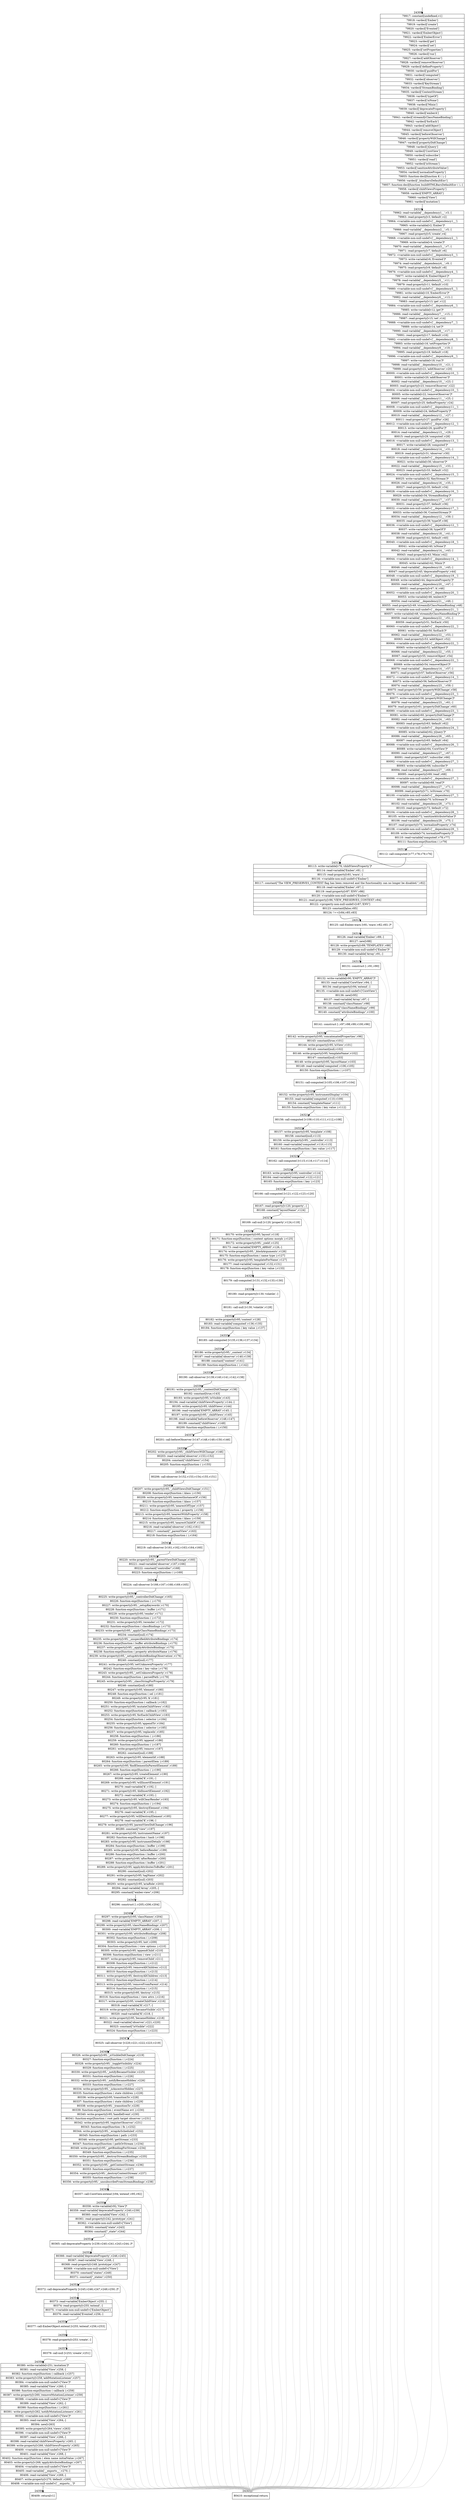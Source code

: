 digraph {
rankdir="TD"
BB_entry2041[shape=none,label=""];
BB_entry2041 -> BB24309 [tailport=s, headport=n, headlabel="    24309"]
BB24309 [shape=record label="{79917: constant[undefined,v1]|79918: vardecl['Ember']|79919: vardecl['create']|79920: vardecl['Evented']|79921: vardecl['EmberObject']|79922: vardecl['EmberError']|79923: vardecl['get']|79924: vardecl['set']|79925: vardecl['setProperties']|79926: vardecl['run']|79927: vardecl['addObserver']|79928: vardecl['removeObserver']|79929: vardecl['defineProperty']|79930: vardecl['guidFor']|79931: vardecl['computed']|79932: vardecl['observer']|79933: vardecl['KeyStream']|79934: vardecl['StreamBinding']|79935: vardecl['ContextStream']|79936: vardecl['typeOf']|79937: vardecl['isNone']|79938: vardecl['Mixin']|79939: vardecl['deprecateProperty']|79940: vardecl['emberA']|79941: vardecl['streamifyClassNameBinding']|79942: vardecl['forEach']|79943: vardecl['addObject']|79944: vardecl['removeObject']|79945: vardecl['beforeObserver']|79946: vardecl['propertyWillChange']|79947: vardecl['propertyDidChange']|79948: vardecl['jQuery']|79949: vardecl['CoreView']|79950: vardecl['subscribe']|79951: vardecl['read']|79952: vardecl['isStream']|79953: vardecl['sanitizeAttributeValue']|79954: vardecl['normalizeProperty']|79955: function-decl[function K ( ),-]|79956: vardecl['_htmlbarsDefaultEnv']|79957: function-decl[function buildHTMLBarsDefaultEnv ( ),-]|79958: vardecl['childViewsProperty']|79959: vardecl['EMPTY_ARRAY']|79960: vardecl['View']|79961: vardecl['mutation']}" ] 
BB24309 -> BB24310 [tailport=s, headport=n, headlabel="      24310"]
BB24310 [shape=record label="{79962: read-variable['__dependency1__',v3,-]|79963: read-property[v3,'default',v2]|79964: \<variable-non-null-undef\>['__dependency1__']|79965: write-variable[v2,'Ember']*|79966: read-variable['__dependency2__',v5,-]|79967: read-property[v5,'create',v4]|79968: \<variable-non-null-undef\>['__dependency2__']|79969: write-variable[v4,'create']*|79970: read-variable['__dependency3__',v7,-]|79971: read-property[v7,'default',v6]|79972: \<variable-non-null-undef\>['__dependency3__']|79973: write-variable[v6,'Evented']*|79974: read-variable['__dependency4__',v9,-]|79975: read-property[v9,'default',v8]|79976: \<variable-non-null-undef\>['__dependency4__']|79977: write-variable[v8,'EmberObject']*|79978: read-variable['__dependency5__',v11,-]|79979: read-property[v11,'default',v10]|79980: \<variable-non-null-undef\>['__dependency5__']|79981: write-variable[v10,'EmberError']*|79982: read-variable['__dependency6__',v13,-]|79983: read-property[v13,'get',v12]|79984: \<variable-non-null-undef\>['__dependency6__']|79985: write-variable[v12,'get']*|79986: read-variable['__dependency7__',v15,-]|79987: read-property[v15,'set',v14]|79988: \<variable-non-null-undef\>['__dependency7__']|79989: write-variable[v14,'set']*|79990: read-variable['__dependency8__',v17,-]|79991: read-property[v17,'default',v16]|79992: \<variable-non-null-undef\>['__dependency8__']|79993: write-variable[v16,'setProperties']*|79994: read-variable['__dependency9__',v19,-]|79995: read-property[v19,'default',v18]|79996: \<variable-non-null-undef\>['__dependency9__']|79997: write-variable[v18,'run']*|79998: read-variable['__dependency10__',v21,-]|79999: read-property[v21,'addObserver',v20]|80000: \<variable-non-null-undef\>['__dependency10__']|80001: write-variable[v20,'addObserver']*|80002: read-variable['__dependency10__',v23,-]|80003: read-property[v23,'removeObserver',v22]|80004: \<variable-non-null-undef\>['__dependency10__']|80005: write-variable[v22,'removeObserver']*|80006: read-variable['__dependency11__',v25,-]|80007: read-property[v25,'defineProperty',v24]|80008: \<variable-non-null-undef\>['__dependency11__']|80009: write-variable[v24,'defineProperty']*|80010: read-variable['__dependency12__',v27,-]|80011: read-property[v27,'guidFor',v26]|80012: \<variable-non-null-undef\>['__dependency12__']|80013: write-variable[v26,'guidFor']*|80014: read-variable['__dependency13__',v29,-]|80015: read-property[v29,'computed',v28]|80016: \<variable-non-null-undef\>['__dependency13__']|80017: write-variable[v28,'computed']*|80018: read-variable['__dependency14__',v31,-]|80019: read-property[v31,'observer',v30]|80020: \<variable-non-null-undef\>['__dependency14__']|80021: write-variable[v30,'observer']*|80022: read-variable['__dependency15__',v33,-]|80023: read-property[v33,'default',v32]|80024: \<variable-non-null-undef\>['__dependency15__']|80025: write-variable[v32,'KeyStream']*|80026: read-variable['__dependency16__',v35,-]|80027: read-property[v35,'default',v34]|80028: \<variable-non-null-undef\>['__dependency16__']|80029: write-variable[v34,'StreamBinding']*|80030: read-variable['__dependency17__',v37,-]|80031: read-property[v37,'default',v36]|80032: \<variable-non-null-undef\>['__dependency17__']|80033: write-variable[v36,'ContextStream']*|80034: read-variable['__dependency12__',v39,-]|80035: read-property[v39,'typeOf',v38]|80036: \<variable-non-null-undef\>['__dependency12__']|80037: write-variable[v38,'typeOf']*|80038: read-variable['__dependency18__',v41,-]|80039: read-property[v41,'default',v40]|80040: \<variable-non-null-undef\>['__dependency18__']|80041: write-variable[v40,'isNone']*|80042: read-variable['__dependency14__',v43,-]|80043: read-property[v43,'Mixin',v42]|80044: \<variable-non-null-undef\>['__dependency14__']|80045: write-variable[v42,'Mixin']*|80046: read-variable['__dependency19__',v45,-]|80047: read-property[v45,'deprecateProperty',v44]|80048: \<variable-non-null-undef\>['__dependency19__']|80049: write-variable[v44,'deprecateProperty']*|80050: read-variable['__dependency20__',v47,-]|80051: read-property[v47,'A',v46]|80052: \<variable-non-null-undef\>['__dependency20__']|80053: write-variable[v46,'emberA']*|80054: read-variable['__dependency21__',v49,-]|80055: read-property[v49,'streamifyClassNameBinding',v48]|80056: \<variable-non-null-undef\>['__dependency21__']|80057: write-variable[v48,'streamifyClassNameBinding']*|80058: read-variable['__dependency22__',v51,-]|80059: read-property[v51,'forEach',v50]|80060: \<variable-non-null-undef\>['__dependency22__']|80061: write-variable[v50,'forEach']*|80062: read-variable['__dependency22__',v53,-]|80063: read-property[v53,'addObject',v52]|80064: \<variable-non-null-undef\>['__dependency22__']|80065: write-variable[v52,'addObject']*|80066: read-variable['__dependency22__',v55,-]|80067: read-property[v55,'removeObject',v54]|80068: \<variable-non-null-undef\>['__dependency22__']|80069: write-variable[v54,'removeObject']*|80070: read-variable['__dependency14__',v57,-]|80071: read-property[v57,'beforeObserver',v56]|80072: \<variable-non-null-undef\>['__dependency14__']|80073: write-variable[v56,'beforeObserver']*|80074: read-variable['__dependency23__',v59,-]|80075: read-property[v59,'propertyWillChange',v58]|80076: \<variable-non-null-undef\>['__dependency23__']|80077: write-variable[v58,'propertyWillChange']*|80078: read-variable['__dependency23__',v61,-]|80079: read-property[v61,'propertyDidChange',v60]|80080: \<variable-non-null-undef\>['__dependency23__']|80081: write-variable[v60,'propertyDidChange']*|80082: read-variable['__dependency24__',v63,-]|80083: read-property[v63,'default',v62]|80084: \<variable-non-null-undef\>['__dependency24__']|80085: write-variable[v62,'jQuery']*|80086: read-variable['__dependency26__',v65,-]|80087: read-property[v65,'default',v64]|80088: \<variable-non-null-undef\>['__dependency26__']|80089: write-variable[v64,'CoreView']*|80090: read-variable['__dependency27__',v67,-]|80091: read-property[v67,'subscribe',v66]|80092: \<variable-non-null-undef\>['__dependency27__']|80093: write-variable[v66,'subscribe']*|80094: read-variable['__dependency27__',v69,-]|80095: read-property[v69,'read',v68]|80096: \<variable-non-null-undef\>['__dependency27__']|80097: write-variable[v68,'read']*|80098: read-variable['__dependency27__',v71,-]|80099: read-property[v71,'isStream',v70]|80100: \<variable-non-null-undef\>['__dependency27__']|80101: write-variable[v70,'isStream']*|80102: read-variable['__dependency28__',v73,-]|80103: read-property[v73,'default',v72]|80104: \<variable-non-null-undef\>['__dependency28__']|80105: write-variable[v72,'sanitizeAttributeValue']*|80106: read-variable['__dependency29__',v75,-]|80107: read-property[v75,'normalizeProperty',v74]|80108: \<variable-non-null-undef\>['__dependency29__']|80109: write-variable[v74,'normalizeProperty']*|80110: read-variable['computed',v78,v77]|80111: function-expr[function ( ),v79]}" ] 
BB24310 -> BB24311 [tailport=s, headport=n, headlabel="      24311"]
BB24310 -> BB24360 [tailport=s, headport=n, color=gray, headlabel="      24360"]
BB24311 [shape=record label="{80112: call-computed [v77,v78,v79,v76]}" ] 
BB24311 -> BB24312 [tailport=s, headport=n, headlabel="      24312"]
BB24311 -> BB24360 [tailport=s, headport=n, color=gray]
BB24312 [shape=record label="{80113: write-variable[v76,'childViewsProperty']*|80114: read-variable['Ember',v81,-]|80115: read-property[v81,'warn',-]|80116: \<variable-non-null-undef\>['Ember']|80117: constant[\"The VIEW_PRESERVES_CONTEXT flag has been removed and the functionality can no longer be disabled.\",v82]|80118: read-variable['Ember',v87,-]|80119: read-property[v87,'ENV',v86]|80120: \<variable-non-null-undef\>['Ember']|80121: read-property[v86,'VIEW_PRESERVES_CONTEXT',v84]|80122: \<property-non-null-undef\>[v87,'ENV']|80123: constant[false,v85]|80124: !==[v84,v85,v83]}" ] 
BB24312 -> BB24313 [tailport=s, headport=n, headlabel="      24313"]
BB24312 -> BB24360 [tailport=s, headport=n, color=gray]
BB24313 [shape=record label="{80125: call-Ember.warn [v81,'warn',v82,v83,-]*}" ] 
BB24313 -> BB24314 [tailport=s, headport=n, headlabel="      24314"]
BB24313 -> BB24360 [tailport=s, headport=n, color=gray]
BB24314 [shape=record label="{80126: read-variable['Ember',v89,-]|80127: new[v88]|80128: write-property[v89,'TEMPLATES',v88]|80129: \<variable-non-null-undef\>['Ember']*|80130: read-variable['Array',v91,-]}" ] 
BB24314 -> BB24315 [tailport=s, headport=n, headlabel="      24315"]
BB24314 -> BB24360 [tailport=s, headport=n, color=gray]
BB24315 [shape=record label="{80131: construct [-,v91,v90]}" ] 
BB24315 -> BB24316 [tailport=s, headport=n, headlabel="      24316"]
BB24315 -> BB24360 [tailport=s, headport=n, color=gray]
BB24316 [shape=record label="{80132: write-variable[v90,'EMPTY_ARRAY']*|80133: read-variable['CoreView',v94,-]|80134: read-property[v94,'extend',-]|80135: \<variable-non-null-undef\>['CoreView']|80136: new[v95]|80137: read-variable['Array',v97,-]|80138: constant[\"classNames\",v98]|80139: constant[\"classNameBindings\",v99]|80140: constant[\"attributeBindings\",v100]}" ] 
BB24316 -> BB24317 [tailport=s, headport=n, headlabel="      24317"]
BB24316 -> BB24360 [tailport=s, headport=n, color=gray]
BB24317 [shape=record label="{80141: construct [-,v97,v98,v99,v100,v96]}" ] 
BB24317 -> BB24318 [tailport=s, headport=n, headlabel="      24318"]
BB24317 -> BB24360 [tailport=s, headport=n, color=gray]
BB24318 [shape=record label="{80142: write-property[v95,'concatenatedProperties',v96]|80143: constant[true,v101]|80144: write-property[v95,'isView',v101]|80145: constant[null,v102]|80146: write-property[v95,'templateName',v102]|80147: constant[null,v103]|80148: write-property[v95,'layoutName',v103]|80149: read-variable['computed',v106,v105]|80150: function-expr[function ( ),v107]}" ] 
BB24318 -> BB24319 [tailport=s, headport=n, headlabel="      24319"]
BB24318 -> BB24360 [tailport=s, headport=n, color=gray]
BB24319 [shape=record label="{80151: call-computed [v105,v106,v107,v104]}" ] 
BB24319 -> BB24320 [tailport=s, headport=n, headlabel="      24320"]
BB24319 -> BB24360 [tailport=s, headport=n, color=gray]
BB24320 [shape=record label="{80152: write-property[v95,'instrumentDisplay',v104]|80153: read-variable['computed',v110,v109]|80154: constant[\"templateName\",v111]|80155: function-expr[function ( key value ),v112]}" ] 
BB24320 -> BB24321 [tailport=s, headport=n, headlabel="      24321"]
BB24320 -> BB24360 [tailport=s, headport=n, color=gray]
BB24321 [shape=record label="{80156: call-computed [v109,v110,v111,v112,v108]}" ] 
BB24321 -> BB24322 [tailport=s, headport=n, headlabel="      24322"]
BB24321 -> BB24360 [tailport=s, headport=n, color=gray]
BB24322 [shape=record label="{80157: write-property[v95,'template',v108]|80158: constant[null,v113]|80159: write-property[v95,'_controller',v113]|80160: read-variable['computed',v116,v115]|80161: function-expr[function ( key value ),v117]}" ] 
BB24322 -> BB24323 [tailport=s, headport=n, headlabel="      24323"]
BB24322 -> BB24360 [tailport=s, headport=n, color=gray]
BB24323 [shape=record label="{80162: call-computed [v115,v116,v117,v114]}" ] 
BB24323 -> BB24324 [tailport=s, headport=n, headlabel="      24324"]
BB24323 -> BB24360 [tailport=s, headport=n, color=gray]
BB24324 [shape=record label="{80163: write-property[v95,'controller',v114]|80164: read-variable['computed',v122,v121]|80165: function-expr[function ( key ),v123]}" ] 
BB24324 -> BB24325 [tailport=s, headport=n, headlabel="      24325"]
BB24324 -> BB24360 [tailport=s, headport=n, color=gray]
BB24325 [shape=record label="{80166: call-computed [v121,v122,v123,v120]}" ] 
BB24325 -> BB24326 [tailport=s, headport=n, headlabel="      24326"]
BB24325 -> BB24360 [tailport=s, headport=n, color=gray]
BB24326 [shape=record label="{80167: read-property[v120,'property',-]|80168: constant[\"layoutName\",v124]}" ] 
BB24326 -> BB24327 [tailport=s, headport=n, headlabel="      24327"]
BB24326 -> BB24360 [tailport=s, headport=n, color=gray]
BB24327 [shape=record label="{80169: call-null [v120,'property',v124,v118]}" ] 
BB24327 -> BB24328 [tailport=s, headport=n, headlabel="      24328"]
BB24327 -> BB24360 [tailport=s, headport=n, color=gray]
BB24328 [shape=record label="{80170: write-property[v95,'layout',v118]|80171: function-expr[function ( context options morph ),v125]|80172: write-property[v95,'_yield',v125]|80173: read-variable['EMPTY_ARRAY',v126,-]|80174: write-property[v95,'_blockArguments',v126]|80175: function-expr[function ( name type ),v127]|80176: write-property[v95,'templateForName',v127]|80177: read-variable['computed',v132,v131]|80178: function-expr[function ( key value ),v133]}" ] 
BB24328 -> BB24329 [tailport=s, headport=n, headlabel="      24329"]
BB24328 -> BB24360 [tailport=s, headport=n, color=gray]
BB24329 [shape=record label="{80179: call-computed [v131,v132,v133,v130]}" ] 
BB24329 -> BB24330 [tailport=s, headport=n, headlabel="      24330"]
BB24329 -> BB24360 [tailport=s, headport=n, color=gray]
BB24330 [shape=record label="{80180: read-property[v130,'volatile',-]}" ] 
BB24330 -> BB24331 [tailport=s, headport=n, headlabel="      24331"]
BB24330 -> BB24360 [tailport=s, headport=n, color=gray]
BB24331 [shape=record label="{80181: call-null [v130,'volatile',v128]}" ] 
BB24331 -> BB24332 [tailport=s, headport=n, headlabel="      24332"]
BB24331 -> BB24360 [tailport=s, headport=n, color=gray]
BB24332 [shape=record label="{80182: write-property[v95,'context',v128]|80183: read-variable['computed',v136,v135]|80184: function-expr[function ( key value ),v137]}" ] 
BB24332 -> BB24333 [tailport=s, headport=n, headlabel="      24333"]
BB24332 -> BB24360 [tailport=s, headport=n, color=gray]
BB24333 [shape=record label="{80185: call-computed [v135,v136,v137,v134]}" ] 
BB24333 -> BB24334 [tailport=s, headport=n, headlabel="      24334"]
BB24333 -> BB24360 [tailport=s, headport=n, color=gray]
BB24334 [shape=record label="{80186: write-property[v95,'_context',v134]|80187: read-variable['observer',v140,v139]|80188: constant[\"context\",v141]|80189: function-expr[function ( ),v142]}" ] 
BB24334 -> BB24335 [tailport=s, headport=n, headlabel="      24335"]
BB24334 -> BB24360 [tailport=s, headport=n, color=gray]
BB24335 [shape=record label="{80190: call-observer [v139,v140,v141,v142,v138]}" ] 
BB24335 -> BB24336 [tailport=s, headport=n, headlabel="      24336"]
BB24335 -> BB24360 [tailport=s, headport=n, color=gray]
BB24336 [shape=record label="{80191: write-property[v95,'_contextDidChange',v138]|80192: constant[true,v143]|80193: write-property[v95,'isVisible',v143]|80194: read-variable['childViewsProperty',v144,-]|80195: write-property[v95,'childViews',v144]|80196: read-variable['EMPTY_ARRAY',v145,-]|80197: write-property[v95,'_childViews',v145]|80198: read-variable['beforeObserver',v148,v147]|80199: constant[\"childViews\",v149]|80200: function-expr[function ( ),v150]}" ] 
BB24336 -> BB24337 [tailport=s, headport=n, headlabel="      24337"]
BB24336 -> BB24360 [tailport=s, headport=n, color=gray]
BB24337 [shape=record label="{80201: call-beforeObserver [v147,v148,v149,v150,v146]}" ] 
BB24337 -> BB24338 [tailport=s, headport=n, headlabel="      24338"]
BB24337 -> BB24360 [tailport=s, headport=n, color=gray]
BB24338 [shape=record label="{80202: write-property[v95,'_childViewsWillChange',v146]|80203: read-variable['observer',v153,v152]|80204: constant[\"childViews\",v154]|80205: function-expr[function ( ),v155]}" ] 
BB24338 -> BB24339 [tailport=s, headport=n, headlabel="      24339"]
BB24338 -> BB24360 [tailport=s, headport=n, color=gray]
BB24339 [shape=record label="{80206: call-observer [v152,v153,v154,v155,v151]}" ] 
BB24339 -> BB24340 [tailport=s, headport=n, headlabel="      24340"]
BB24339 -> BB24360 [tailport=s, headport=n, color=gray]
BB24340 [shape=record label="{80207: write-property[v95,'_childViewsDidChange',v151]|80208: function-expr[function ( klass ),v156]|80209: write-property[v95,'nearestInstanceOf',v156]|80210: function-expr[function ( klass ),v157]|80211: write-property[v95,'nearestOfType',v157]|80212: function-expr[function ( property ),v158]|80213: write-property[v95,'nearestWithProperty',v158]|80214: function-expr[function ( klass ),v159]|80215: write-property[v95,'nearestChildOf',v159]|80216: read-variable['observer',v162,v161]|80217: constant[\"_parentView\",v163]|80218: function-expr[function ( ),v164]}" ] 
BB24340 -> BB24341 [tailport=s, headport=n, headlabel="      24341"]
BB24340 -> BB24360 [tailport=s, headport=n, color=gray]
BB24341 [shape=record label="{80219: call-observer [v161,v162,v163,v164,v160]}" ] 
BB24341 -> BB24342 [tailport=s, headport=n, headlabel="      24342"]
BB24341 -> BB24360 [tailport=s, headport=n, color=gray]
BB24342 [shape=record label="{80220: write-property[v95,'_parentViewDidChange',v160]|80221: read-variable['observer',v167,v166]|80222: constant[\"controller\",v168]|80223: function-expr[function ( ),v169]}" ] 
BB24342 -> BB24343 [tailport=s, headport=n, headlabel="      24343"]
BB24342 -> BB24360 [tailport=s, headport=n, color=gray]
BB24343 [shape=record label="{80224: call-observer [v166,v167,v168,v169,v165]}" ] 
BB24343 -> BB24344 [tailport=s, headport=n, headlabel="      24344"]
BB24343 -> BB24360 [tailport=s, headport=n, color=gray]
BB24344 [shape=record label="{80225: write-property[v95,'_controllerDidChange',v165]|80226: function-expr[function ( ),v170]|80227: write-property[v95,'_setupKeywords',v170]|80228: function-expr[function ( buffer ),v171]|80229: write-property[v95,'render',v171]|80230: function-expr[function ( ),v172]|80231: write-property[v95,'rerender',v172]|80232: function-expr[function ( classBindings ),v173]|80233: write-property[v95,'_applyClassNameBindings',v173]|80234: constant[null,v174]|80235: write-property[v95,'_unspecifiedAttributeBindings',v174]|80236: function-expr[function ( buffer attributeBindings ),v175]|80237: write-property[v95,'_applyAttributeBindings',v175]|80238: function-expr[function ( property attributeName ),v176]|80239: write-property[v95,'_setupAttributeBindingObservation',v176]|80240: constant[null,v177]|80241: write-property[v95,'setUnknownProperty',v177]|80242: function-expr[function ( key value ),v178]|80243: write-property[v95,'_setUnknownProperty',v178]|80244: function-expr[function ( parsedPath ),v179]|80245: write-property[v95,'_classStringForProperty',v179]|80246: constant[null,v180]|80247: write-property[v95,'element',v180]|80248: function-expr[function ( sel ),v181]|80249: write-property[v95,'$',v181]|80250: function-expr[function ( callback ),v182]|80251: write-property[v95,'mutateChildViews',v182]|80252: function-expr[function ( callback ),v183]|80253: write-property[v95,'forEachChildView',v183]|80254: function-expr[function ( selector ),v184]|80255: write-property[v95,'appendTo',v184]|80256: function-expr[function ( selector ),v185]|80257: write-property[v95,'replaceIn',v185]|80258: function-expr[function ( ),v186]|80259: write-property[v95,'append',v186]|80260: function-expr[function ( ),v187]|80261: write-property[v95,'remove',v187]|80262: constant[null,v188]|80263: write-property[v95,'elementId',v188]|80264: function-expr[function ( parentElem ),v189]|80265: write-property[v95,'findElementInParentElement',v189]|80266: function-expr[function ( ),v190]|80267: write-property[v95,'createElement',v190]|80268: read-variable['K',v191,-]|80269: write-property[v95,'willInsertElement',v191]|80270: read-variable['K',v192,-]|80271: write-property[v95,'didInsertElement',v192]|80272: read-variable['K',v193,-]|80273: write-property[v95,'willClearRender',v193]|80274: function-expr[function ( ),v194]|80275: write-property[v95,'destroyElement',v194]|80276: read-variable['K',v195,-]|80277: write-property[v95,'willDestroyElement',v195]|80278: read-variable['K',v196,-]|80279: write-property[v95,'parentViewDidChange',v196]|80280: constant[\"view\",v197]|80281: write-property[v95,'instrumentName',v197]|80282: function-expr[function ( hash ),v198]|80283: write-property[v95,'instrumentDetails',v198]|80284: function-expr[function ( buffer ),v199]|80285: write-property[v95,'beforeRender',v199]|80286: function-expr[function ( buffer ),v200]|80287: write-property[v95,'afterRender',v200]|80288: function-expr[function ( buffer ),v201]|80289: write-property[v95,'applyAttributesToBuffer',v201]|80290: constant[null,v202]|80291: write-property[v95,'tagName',v202]|80292: constant[null,v203]|80293: write-property[v95,'ariaRole',v203]|80294: read-variable['Array',v205,-]|80295: constant[\"ember-view\",v206]}" ] 
BB24344 -> BB24345 [tailport=s, headport=n, headlabel="      24345"]
BB24344 -> BB24360 [tailport=s, headport=n, color=gray]
BB24345 [shape=record label="{80296: construct [-,v205,v206,v204]}" ] 
BB24345 -> BB24346 [tailport=s, headport=n, headlabel="      24346"]
BB24345 -> BB24360 [tailport=s, headport=n, color=gray]
BB24346 [shape=record label="{80297: write-property[v95,'classNames',v204]|80298: read-variable['EMPTY_ARRAY',v207,-]|80299: write-property[v95,'classNameBindings',v207]|80300: read-variable['EMPTY_ARRAY',v208,-]|80301: write-property[v95,'attributeBindings',v208]|80302: function-expr[function ( ),v209]|80303: write-property[v95,'init',v209]|80304: function-expr[function ( view options ),v210]|80305: write-property[v95,'appendChild',v210]|80306: function-expr[function ( view ),v211]|80307: write-property[v95,'removeChild',v211]|80308: function-expr[function ( ),v212]|80309: write-property[v95,'removeAllChildren',v212]|80310: function-expr[function ( ),v213]|80311: write-property[v95,'destroyAllChildren',v213]|80312: function-expr[function ( ),v214]|80313: write-property[v95,'removeFromParent',v214]|80314: function-expr[function ( ),v215]|80315: write-property[v95,'destroy',v215]|80316: function-expr[function ( view attrs ),v216]|80317: write-property[v95,'createChildView',v216]|80318: read-variable['K',v217,-]|80319: write-property[v95,'becameVisible',v217]|80320: read-variable['K',v218,-]|80321: write-property[v95,'becameHidden',v218]|80322: read-variable['observer',v221,v220]|80323: constant[\"isVisible\",v222]|80324: function-expr[function ( ),v223]}" ] 
BB24346 -> BB24347 [tailport=s, headport=n, headlabel="      24347"]
BB24346 -> BB24360 [tailport=s, headport=n, color=gray]
BB24347 [shape=record label="{80325: call-observer [v220,v221,v222,v223,v219]}" ] 
BB24347 -> BB24348 [tailport=s, headport=n, headlabel="      24348"]
BB24347 -> BB24360 [tailport=s, headport=n, color=gray]
BB24348 [shape=record label="{80326: write-property[v95,'_isVisibleDidChange',v219]|80327: function-expr[function ( ),v224]|80328: write-property[v95,'_toggleVisibility',v224]|80329: function-expr[function ( ),v225]|80330: write-property[v95,'_notifyBecameVisible',v225]|80331: function-expr[function ( ),v226]|80332: write-property[v95,'_notifyBecameHidden',v226]|80333: function-expr[function ( ),v227]|80334: write-property[v95,'_isAncestorHidden',v227]|80335: function-expr[function ( state children ),v228]|80336: write-property[v95,'transitionTo',v228]|80337: function-expr[function ( state children ),v229]|80338: write-property[v95,'_transitionTo',v229]|80339: function-expr[function ( eventName evt ),v230]|80340: write-property[v95,'handleEvent',v230]|80341: function-expr[function ( root path target observer ),v231]|80342: write-property[v95,'registerObserver',v231]|80343: function-expr[function ( fn ),v232]|80344: write-property[v95,'_wrapAsScheduled',v232]|80345: function-expr[function ( path ),v233]|80346: write-property[v95,'getStream',v233]|80347: function-expr[function ( pathOrStream ),v234]|80348: write-property[v95,'_getBindingForStream',v234]|80349: function-expr[function ( ),v235]|80350: write-property[v95,'_destroyStreamBindings',v235]|80351: function-expr[function ( ),v236]|80352: write-property[v95,'_getContextStream',v236]|80353: function-expr[function ( ),v237]|80354: write-property[v95,'_destroyContextStream',v237]|80355: function-expr[function ( ),v238]|80356: write-property[v95,'_unsubscribeFromStreamBindings',v238]}" ] 
BB24348 -> BB24349 [tailport=s, headport=n, headlabel="      24349"]
BB24348 -> BB24360 [tailport=s, headport=n, color=gray]
BB24349 [shape=record label="{80357: call-CoreView.extend [v94,'extend',v95,v92]}" ] 
BB24349 -> BB24350 [tailport=s, headport=n, headlabel="      24350"]
BB24349 -> BB24360 [tailport=s, headport=n, color=gray]
BB24350 [shape=record label="{80358: write-variable[v92,'View']*|80359: read-variable['deprecateProperty',v240,v239]|80360: read-variable['View',v242,-]|80361: read-property[v242,'prototype',v241]|80362: \<variable-non-null-undef\>['View']|80363: constant[\"state\",v243]|80364: constant[\"_state\",v244]}" ] 
BB24350 -> BB24351 [tailport=s, headport=n, headlabel="      24351"]
BB24350 -> BB24360 [tailport=s, headport=n, color=gray]
BB24351 [shape=record label="{80365: call-deprecateProperty [v239,v240,v241,v243,v244,-]*}" ] 
BB24351 -> BB24352 [tailport=s, headport=n, headlabel="      24352"]
BB24351 -> BB24360 [tailport=s, headport=n, color=gray]
BB24352 [shape=record label="{80366: read-variable['deprecateProperty',v246,v245]|80367: read-variable['View',v248,-]|80368: read-property[v248,'prototype',v247]|80369: \<variable-non-null-undef\>['View']|80370: constant[\"states\",v249]|80371: constant[\"_states\",v250]}" ] 
BB24352 -> BB24353 [tailport=s, headport=n, headlabel="      24353"]
BB24352 -> BB24360 [tailport=s, headport=n, color=gray]
BB24353 [shape=record label="{80372: call-deprecateProperty [v245,v246,v247,v249,v250,-]*}" ] 
BB24353 -> BB24354 [tailport=s, headport=n, headlabel="      24354"]
BB24353 -> BB24360 [tailport=s, headport=n, color=gray]
BB24354 [shape=record label="{80373: read-variable['EmberObject',v255,-]|80374: read-property[v255,'extend',-]|80375: \<variable-non-null-undef\>['EmberObject']|80376: read-variable['Evented',v256,-]}" ] 
BB24354 -> BB24355 [tailport=s, headport=n, headlabel="      24355"]
BB24354 -> BB24360 [tailport=s, headport=n, color=gray]
BB24355 [shape=record label="{80377: call-EmberObject.extend [v255,'extend',v256,v253]}" ] 
BB24355 -> BB24356 [tailport=s, headport=n, headlabel="      24356"]
BB24355 -> BB24360 [tailport=s, headport=n, color=gray]
BB24356 [shape=record label="{80378: read-property[v253,'create',-]}" ] 
BB24356 -> BB24357 [tailport=s, headport=n, headlabel="      24357"]
BB24356 -> BB24360 [tailport=s, headport=n, color=gray]
BB24357 [shape=record label="{80379: call-null [v253,'create',v251]}" ] 
BB24357 -> BB24358 [tailport=s, headport=n, headlabel="      24358"]
BB24357 -> BB24360 [tailport=s, headport=n, color=gray]
BB24358 [shape=record label="{80380: write-variable[v251,'mutation']*|80381: read-variable['View',v258,-]|80382: function-expr[function ( callback ),v257]|80383: write-property[v258,'addMutationListener',v257]|80384: \<variable-non-null-undef\>['View']*|80385: read-variable['View',v260,-]|80386: function-expr[function ( callback ),v259]|80387: write-property[v260,'removeMutationListener',v259]|80388: \<variable-non-null-undef\>['View']*|80389: read-variable['View',v262,-]|80390: function-expr[function ( ),v261]|80391: write-property[v262,'notifyMutationListeners',v261]|80392: \<variable-non-null-undef\>['View']*|80393: read-variable['View',v264,-]|80394: new[v263]|80395: write-property[v264,'views',v263]|80396: \<variable-non-null-undef\>['View']*|80397: read-variable['View',v266,-]|80398: read-variable['childViewsProperty',v265,-]|80399: write-property[v266,'childViewsProperty',v265]|80400: \<variable-non-null-undef\>['View']*|80401: read-variable['View',v268,-]|80402: function-expr[function ( elem name initialValue ),v267]|80403: write-property[v268,'applyAttributeBindings',v267]|80404: \<variable-non-null-undef\>['View']*|80405: read-variable['__exports__',v270,-]|80406: read-variable['View',v269,-]|80407: write-property[v270,'default',v269]|80408: \<variable-non-null-undef\>['__exports__']*}" ] 
BB24358 -> BB24359 [tailport=s, headport=n, headlabel="      24359"]
BB24358 -> BB24360 [tailport=s, headport=n, color=gray]
BB24359 [shape=record label="{80409: return[v1]}" ] 
BB24360 [shape=record label="{80410: exceptional-return}" ] 
//#$~ 45828
}
